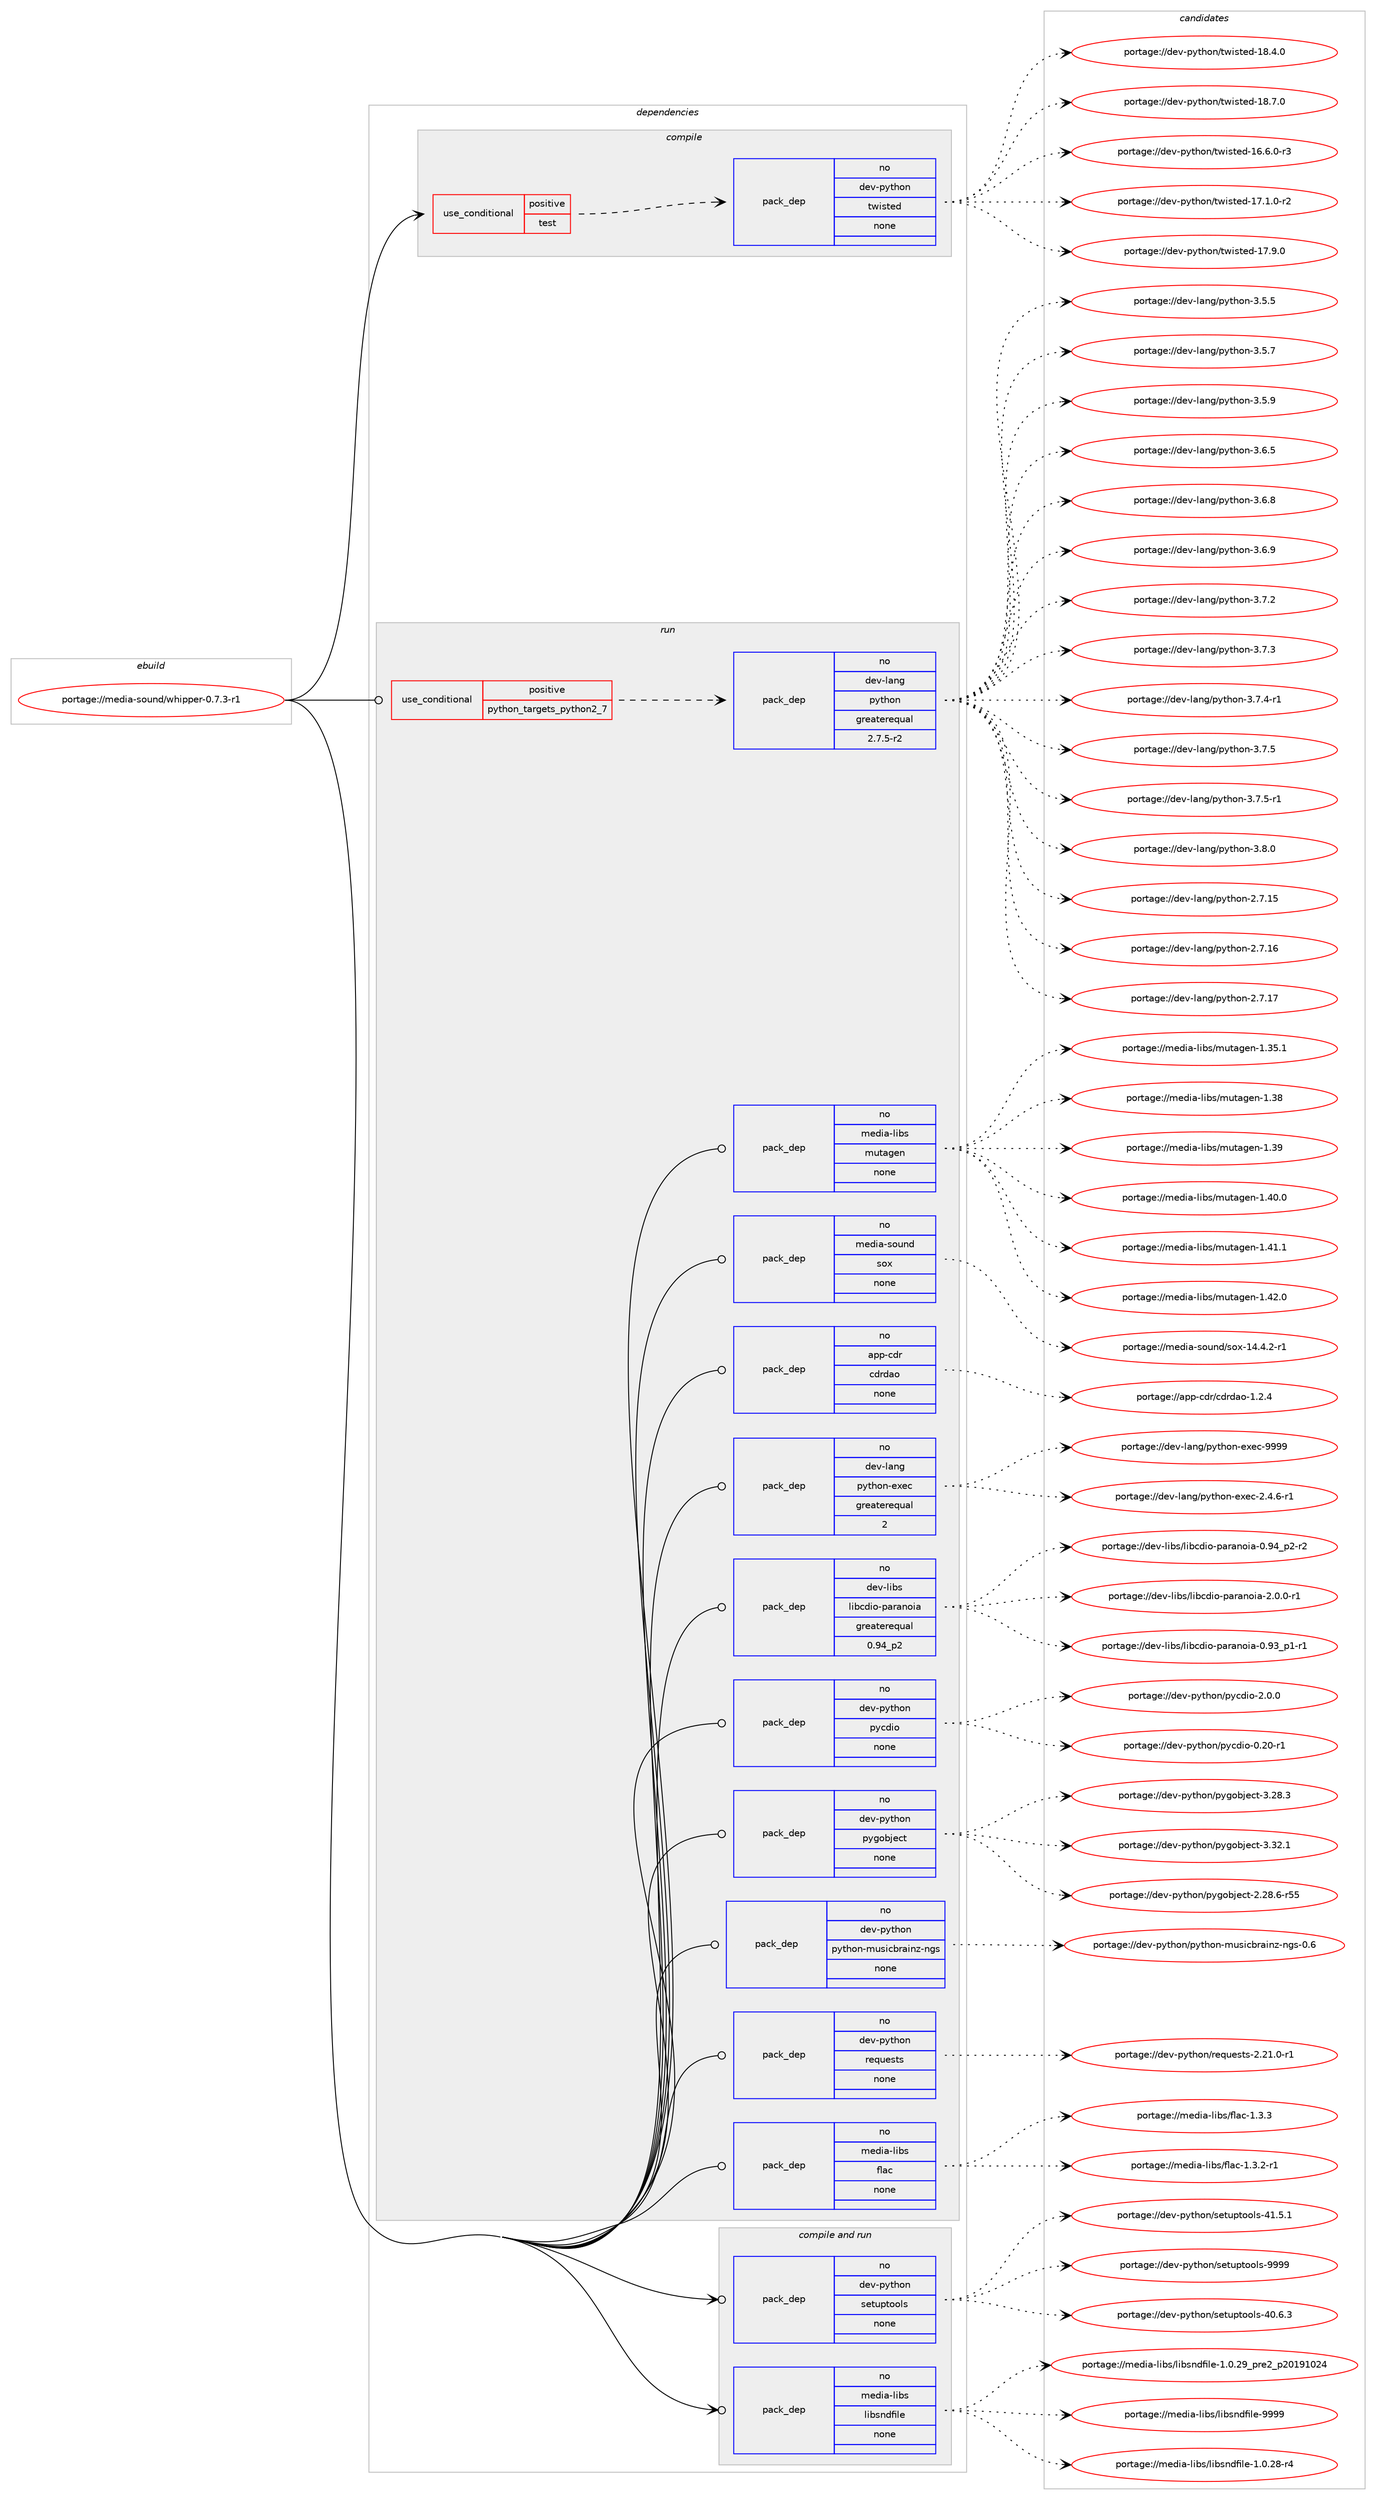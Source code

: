 digraph prolog {

# *************
# Graph options
# *************

newrank=true;
concentrate=true;
compound=true;
graph [rankdir=LR,fontname=Helvetica,fontsize=10,ranksep=1.5];#, ranksep=2.5, nodesep=0.2];
edge  [arrowhead=vee];
node  [fontname=Helvetica,fontsize=10];

# **********
# The ebuild
# **********

subgraph cluster_leftcol {
color=gray;
rank=same;
label=<<i>ebuild</i>>;
id [label="portage://media-sound/whipper-0.7.3-r1", color=red, width=4, href="../media-sound/whipper-0.7.3-r1.svg"];
}

# ****************
# The dependencies
# ****************

subgraph cluster_midcol {
color=gray;
label=<<i>dependencies</i>>;
subgraph cluster_compile {
fillcolor="#eeeeee";
style=filled;
label=<<i>compile</i>>;
subgraph cond83742 {
dependency337124 [label=<<TABLE BORDER="0" CELLBORDER="1" CELLSPACING="0" CELLPADDING="4"><TR><TD ROWSPAN="3" CELLPADDING="10">use_conditional</TD></TR><TR><TD>positive</TD></TR><TR><TD>test</TD></TR></TABLE>>, shape=none, color=red];
subgraph pack247839 {
dependency337125 [label=<<TABLE BORDER="0" CELLBORDER="1" CELLSPACING="0" CELLPADDING="4" WIDTH="220"><TR><TD ROWSPAN="6" CELLPADDING="30">pack_dep</TD></TR><TR><TD WIDTH="110">no</TD></TR><TR><TD>dev-python</TD></TR><TR><TD>twisted</TD></TR><TR><TD>none</TD></TR><TR><TD></TD></TR></TABLE>>, shape=none, color=blue];
}
dependency337124:e -> dependency337125:w [weight=20,style="dashed",arrowhead="vee"];
}
id:e -> dependency337124:w [weight=20,style="solid",arrowhead="vee"];
}
subgraph cluster_compileandrun {
fillcolor="#eeeeee";
style=filled;
label=<<i>compile and run</i>>;
subgraph pack247840 {
dependency337126 [label=<<TABLE BORDER="0" CELLBORDER="1" CELLSPACING="0" CELLPADDING="4" WIDTH="220"><TR><TD ROWSPAN="6" CELLPADDING="30">pack_dep</TD></TR><TR><TD WIDTH="110">no</TD></TR><TR><TD>dev-python</TD></TR><TR><TD>setuptools</TD></TR><TR><TD>none</TD></TR><TR><TD></TD></TR></TABLE>>, shape=none, color=blue];
}
id:e -> dependency337126:w [weight=20,style="solid",arrowhead="odotvee"];
subgraph pack247841 {
dependency337127 [label=<<TABLE BORDER="0" CELLBORDER="1" CELLSPACING="0" CELLPADDING="4" WIDTH="220"><TR><TD ROWSPAN="6" CELLPADDING="30">pack_dep</TD></TR><TR><TD WIDTH="110">no</TD></TR><TR><TD>media-libs</TD></TR><TR><TD>libsndfile</TD></TR><TR><TD>none</TD></TR><TR><TD></TD></TR></TABLE>>, shape=none, color=blue];
}
id:e -> dependency337127:w [weight=20,style="solid",arrowhead="odotvee"];
}
subgraph cluster_run {
fillcolor="#eeeeee";
style=filled;
label=<<i>run</i>>;
subgraph cond83743 {
dependency337128 [label=<<TABLE BORDER="0" CELLBORDER="1" CELLSPACING="0" CELLPADDING="4"><TR><TD ROWSPAN="3" CELLPADDING="10">use_conditional</TD></TR><TR><TD>positive</TD></TR><TR><TD>python_targets_python2_7</TD></TR></TABLE>>, shape=none, color=red];
subgraph pack247842 {
dependency337129 [label=<<TABLE BORDER="0" CELLBORDER="1" CELLSPACING="0" CELLPADDING="4" WIDTH="220"><TR><TD ROWSPAN="6" CELLPADDING="30">pack_dep</TD></TR><TR><TD WIDTH="110">no</TD></TR><TR><TD>dev-lang</TD></TR><TR><TD>python</TD></TR><TR><TD>greaterequal</TD></TR><TR><TD>2.7.5-r2</TD></TR></TABLE>>, shape=none, color=blue];
}
dependency337128:e -> dependency337129:w [weight=20,style="dashed",arrowhead="vee"];
}
id:e -> dependency337128:w [weight=20,style="solid",arrowhead="odot"];
subgraph pack247843 {
dependency337130 [label=<<TABLE BORDER="0" CELLBORDER="1" CELLSPACING="0" CELLPADDING="4" WIDTH="220"><TR><TD ROWSPAN="6" CELLPADDING="30">pack_dep</TD></TR><TR><TD WIDTH="110">no</TD></TR><TR><TD>app-cdr</TD></TR><TR><TD>cdrdao</TD></TR><TR><TD>none</TD></TR><TR><TD></TD></TR></TABLE>>, shape=none, color=blue];
}
id:e -> dependency337130:w [weight=20,style="solid",arrowhead="odot"];
subgraph pack247844 {
dependency337131 [label=<<TABLE BORDER="0" CELLBORDER="1" CELLSPACING="0" CELLPADDING="4" WIDTH="220"><TR><TD ROWSPAN="6" CELLPADDING="30">pack_dep</TD></TR><TR><TD WIDTH="110">no</TD></TR><TR><TD>dev-lang</TD></TR><TR><TD>python-exec</TD></TR><TR><TD>greaterequal</TD></TR><TR><TD>2</TD></TR></TABLE>>, shape=none, color=blue];
}
id:e -> dependency337131:w [weight=20,style="solid",arrowhead="odot"];
subgraph pack247845 {
dependency337132 [label=<<TABLE BORDER="0" CELLBORDER="1" CELLSPACING="0" CELLPADDING="4" WIDTH="220"><TR><TD ROWSPAN="6" CELLPADDING="30">pack_dep</TD></TR><TR><TD WIDTH="110">no</TD></TR><TR><TD>dev-libs</TD></TR><TR><TD>libcdio-paranoia</TD></TR><TR><TD>greaterequal</TD></TR><TR><TD>0.94_p2</TD></TR></TABLE>>, shape=none, color=blue];
}
id:e -> dependency337132:w [weight=20,style="solid",arrowhead="odot"];
subgraph pack247846 {
dependency337133 [label=<<TABLE BORDER="0" CELLBORDER="1" CELLSPACING="0" CELLPADDING="4" WIDTH="220"><TR><TD ROWSPAN="6" CELLPADDING="30">pack_dep</TD></TR><TR><TD WIDTH="110">no</TD></TR><TR><TD>dev-python</TD></TR><TR><TD>pycdio</TD></TR><TR><TD>none</TD></TR><TR><TD></TD></TR></TABLE>>, shape=none, color=blue];
}
id:e -> dependency337133:w [weight=20,style="solid",arrowhead="odot"];
subgraph pack247847 {
dependency337134 [label=<<TABLE BORDER="0" CELLBORDER="1" CELLSPACING="0" CELLPADDING="4" WIDTH="220"><TR><TD ROWSPAN="6" CELLPADDING="30">pack_dep</TD></TR><TR><TD WIDTH="110">no</TD></TR><TR><TD>dev-python</TD></TR><TR><TD>pygobject</TD></TR><TR><TD>none</TD></TR><TR><TD></TD></TR></TABLE>>, shape=none, color=blue];
}
id:e -> dependency337134:w [weight=20,style="solid",arrowhead="odot"];
subgraph pack247848 {
dependency337135 [label=<<TABLE BORDER="0" CELLBORDER="1" CELLSPACING="0" CELLPADDING="4" WIDTH="220"><TR><TD ROWSPAN="6" CELLPADDING="30">pack_dep</TD></TR><TR><TD WIDTH="110">no</TD></TR><TR><TD>dev-python</TD></TR><TR><TD>python-musicbrainz-ngs</TD></TR><TR><TD>none</TD></TR><TR><TD></TD></TR></TABLE>>, shape=none, color=blue];
}
id:e -> dependency337135:w [weight=20,style="solid",arrowhead="odot"];
subgraph pack247849 {
dependency337136 [label=<<TABLE BORDER="0" CELLBORDER="1" CELLSPACING="0" CELLPADDING="4" WIDTH="220"><TR><TD ROWSPAN="6" CELLPADDING="30">pack_dep</TD></TR><TR><TD WIDTH="110">no</TD></TR><TR><TD>dev-python</TD></TR><TR><TD>requests</TD></TR><TR><TD>none</TD></TR><TR><TD></TD></TR></TABLE>>, shape=none, color=blue];
}
id:e -> dependency337136:w [weight=20,style="solid",arrowhead="odot"];
subgraph pack247850 {
dependency337137 [label=<<TABLE BORDER="0" CELLBORDER="1" CELLSPACING="0" CELLPADDING="4" WIDTH="220"><TR><TD ROWSPAN="6" CELLPADDING="30">pack_dep</TD></TR><TR><TD WIDTH="110">no</TD></TR><TR><TD>media-libs</TD></TR><TR><TD>flac</TD></TR><TR><TD>none</TD></TR><TR><TD></TD></TR></TABLE>>, shape=none, color=blue];
}
id:e -> dependency337137:w [weight=20,style="solid",arrowhead="odot"];
subgraph pack247851 {
dependency337138 [label=<<TABLE BORDER="0" CELLBORDER="1" CELLSPACING="0" CELLPADDING="4" WIDTH="220"><TR><TD ROWSPAN="6" CELLPADDING="30">pack_dep</TD></TR><TR><TD WIDTH="110">no</TD></TR><TR><TD>media-libs</TD></TR><TR><TD>mutagen</TD></TR><TR><TD>none</TD></TR><TR><TD></TD></TR></TABLE>>, shape=none, color=blue];
}
id:e -> dependency337138:w [weight=20,style="solid",arrowhead="odot"];
subgraph pack247852 {
dependency337139 [label=<<TABLE BORDER="0" CELLBORDER="1" CELLSPACING="0" CELLPADDING="4" WIDTH="220"><TR><TD ROWSPAN="6" CELLPADDING="30">pack_dep</TD></TR><TR><TD WIDTH="110">no</TD></TR><TR><TD>media-sound</TD></TR><TR><TD>sox</TD></TR><TR><TD>none</TD></TR><TR><TD></TD></TR></TABLE>>, shape=none, color=blue];
}
id:e -> dependency337139:w [weight=20,style="solid",arrowhead="odot"];
}
}

# **************
# The candidates
# **************

subgraph cluster_choices {
rank=same;
color=gray;
label=<<i>candidates</i>>;

subgraph choice247839 {
color=black;
nodesep=1;
choiceportage1001011184511212111610411111047116119105115116101100454954465446484511451 [label="portage://dev-python/twisted-16.6.0-r3", color=red, width=4,href="../dev-python/twisted-16.6.0-r3.svg"];
choiceportage1001011184511212111610411111047116119105115116101100454955464946484511450 [label="portage://dev-python/twisted-17.1.0-r2", color=red, width=4,href="../dev-python/twisted-17.1.0-r2.svg"];
choiceportage100101118451121211161041111104711611910511511610110045495546574648 [label="portage://dev-python/twisted-17.9.0", color=red, width=4,href="../dev-python/twisted-17.9.0.svg"];
choiceportage100101118451121211161041111104711611910511511610110045495646524648 [label="portage://dev-python/twisted-18.4.0", color=red, width=4,href="../dev-python/twisted-18.4.0.svg"];
choiceportage100101118451121211161041111104711611910511511610110045495646554648 [label="portage://dev-python/twisted-18.7.0", color=red, width=4,href="../dev-python/twisted-18.7.0.svg"];
dependency337125:e -> choiceportage1001011184511212111610411111047116119105115116101100454954465446484511451:w [style=dotted,weight="100"];
dependency337125:e -> choiceportage1001011184511212111610411111047116119105115116101100454955464946484511450:w [style=dotted,weight="100"];
dependency337125:e -> choiceportage100101118451121211161041111104711611910511511610110045495546574648:w [style=dotted,weight="100"];
dependency337125:e -> choiceportage100101118451121211161041111104711611910511511610110045495646524648:w [style=dotted,weight="100"];
dependency337125:e -> choiceportage100101118451121211161041111104711611910511511610110045495646554648:w [style=dotted,weight="100"];
}
subgraph choice247840 {
color=black;
nodesep=1;
choiceportage100101118451121211161041111104711510111611711211611111110811545524846544651 [label="portage://dev-python/setuptools-40.6.3", color=red, width=4,href="../dev-python/setuptools-40.6.3.svg"];
choiceportage100101118451121211161041111104711510111611711211611111110811545524946534649 [label="portage://dev-python/setuptools-41.5.1", color=red, width=4,href="../dev-python/setuptools-41.5.1.svg"];
choiceportage10010111845112121116104111110471151011161171121161111111081154557575757 [label="portage://dev-python/setuptools-9999", color=red, width=4,href="../dev-python/setuptools-9999.svg"];
dependency337126:e -> choiceportage100101118451121211161041111104711510111611711211611111110811545524846544651:w [style=dotted,weight="100"];
dependency337126:e -> choiceportage100101118451121211161041111104711510111611711211611111110811545524946534649:w [style=dotted,weight="100"];
dependency337126:e -> choiceportage10010111845112121116104111110471151011161171121161111111081154557575757:w [style=dotted,weight="100"];
}
subgraph choice247841 {
color=black;
nodesep=1;
choiceportage1091011001059745108105981154710810598115110100102105108101454946484650564511452 [label="portage://media-libs/libsndfile-1.0.28-r4", color=red, width=4,href="../media-libs/libsndfile-1.0.28-r4.svg"];
choiceportage1091011001059745108105981154710810598115110100102105108101454946484650579511211410150951125048495749485052 [label="portage://media-libs/libsndfile-1.0.29_pre2_p20191024", color=red, width=4,href="../media-libs/libsndfile-1.0.29_pre2_p20191024.svg"];
choiceportage10910110010597451081059811547108105981151101001021051081014557575757 [label="portage://media-libs/libsndfile-9999", color=red, width=4,href="../media-libs/libsndfile-9999.svg"];
dependency337127:e -> choiceportage1091011001059745108105981154710810598115110100102105108101454946484650564511452:w [style=dotted,weight="100"];
dependency337127:e -> choiceportage1091011001059745108105981154710810598115110100102105108101454946484650579511211410150951125048495749485052:w [style=dotted,weight="100"];
dependency337127:e -> choiceportage10910110010597451081059811547108105981151101001021051081014557575757:w [style=dotted,weight="100"];
}
subgraph choice247842 {
color=black;
nodesep=1;
choiceportage10010111845108971101034711212111610411111045504655464953 [label="portage://dev-lang/python-2.7.15", color=red, width=4,href="../dev-lang/python-2.7.15.svg"];
choiceportage10010111845108971101034711212111610411111045504655464954 [label="portage://dev-lang/python-2.7.16", color=red, width=4,href="../dev-lang/python-2.7.16.svg"];
choiceportage10010111845108971101034711212111610411111045504655464955 [label="portage://dev-lang/python-2.7.17", color=red, width=4,href="../dev-lang/python-2.7.17.svg"];
choiceportage100101118451089711010347112121116104111110455146534653 [label="portage://dev-lang/python-3.5.5", color=red, width=4,href="../dev-lang/python-3.5.5.svg"];
choiceportage100101118451089711010347112121116104111110455146534655 [label="portage://dev-lang/python-3.5.7", color=red, width=4,href="../dev-lang/python-3.5.7.svg"];
choiceportage100101118451089711010347112121116104111110455146534657 [label="portage://dev-lang/python-3.5.9", color=red, width=4,href="../dev-lang/python-3.5.9.svg"];
choiceportage100101118451089711010347112121116104111110455146544653 [label="portage://dev-lang/python-3.6.5", color=red, width=4,href="../dev-lang/python-3.6.5.svg"];
choiceportage100101118451089711010347112121116104111110455146544656 [label="portage://dev-lang/python-3.6.8", color=red, width=4,href="../dev-lang/python-3.6.8.svg"];
choiceportage100101118451089711010347112121116104111110455146544657 [label="portage://dev-lang/python-3.6.9", color=red, width=4,href="../dev-lang/python-3.6.9.svg"];
choiceportage100101118451089711010347112121116104111110455146554650 [label="portage://dev-lang/python-3.7.2", color=red, width=4,href="../dev-lang/python-3.7.2.svg"];
choiceportage100101118451089711010347112121116104111110455146554651 [label="portage://dev-lang/python-3.7.3", color=red, width=4,href="../dev-lang/python-3.7.3.svg"];
choiceportage1001011184510897110103471121211161041111104551465546524511449 [label="portage://dev-lang/python-3.7.4-r1", color=red, width=4,href="../dev-lang/python-3.7.4-r1.svg"];
choiceportage100101118451089711010347112121116104111110455146554653 [label="portage://dev-lang/python-3.7.5", color=red, width=4,href="../dev-lang/python-3.7.5.svg"];
choiceportage1001011184510897110103471121211161041111104551465546534511449 [label="portage://dev-lang/python-3.7.5-r1", color=red, width=4,href="../dev-lang/python-3.7.5-r1.svg"];
choiceportage100101118451089711010347112121116104111110455146564648 [label="portage://dev-lang/python-3.8.0", color=red, width=4,href="../dev-lang/python-3.8.0.svg"];
dependency337129:e -> choiceportage10010111845108971101034711212111610411111045504655464953:w [style=dotted,weight="100"];
dependency337129:e -> choiceportage10010111845108971101034711212111610411111045504655464954:w [style=dotted,weight="100"];
dependency337129:e -> choiceportage10010111845108971101034711212111610411111045504655464955:w [style=dotted,weight="100"];
dependency337129:e -> choiceportage100101118451089711010347112121116104111110455146534653:w [style=dotted,weight="100"];
dependency337129:e -> choiceportage100101118451089711010347112121116104111110455146534655:w [style=dotted,weight="100"];
dependency337129:e -> choiceportage100101118451089711010347112121116104111110455146534657:w [style=dotted,weight="100"];
dependency337129:e -> choiceportage100101118451089711010347112121116104111110455146544653:w [style=dotted,weight="100"];
dependency337129:e -> choiceportage100101118451089711010347112121116104111110455146544656:w [style=dotted,weight="100"];
dependency337129:e -> choiceportage100101118451089711010347112121116104111110455146544657:w [style=dotted,weight="100"];
dependency337129:e -> choiceportage100101118451089711010347112121116104111110455146554650:w [style=dotted,weight="100"];
dependency337129:e -> choiceportage100101118451089711010347112121116104111110455146554651:w [style=dotted,weight="100"];
dependency337129:e -> choiceportage1001011184510897110103471121211161041111104551465546524511449:w [style=dotted,weight="100"];
dependency337129:e -> choiceportage100101118451089711010347112121116104111110455146554653:w [style=dotted,weight="100"];
dependency337129:e -> choiceportage1001011184510897110103471121211161041111104551465546534511449:w [style=dotted,weight="100"];
dependency337129:e -> choiceportage100101118451089711010347112121116104111110455146564648:w [style=dotted,weight="100"];
}
subgraph choice247843 {
color=black;
nodesep=1;
choiceportage971121124599100114479910011410097111454946504652 [label="portage://app-cdr/cdrdao-1.2.4", color=red, width=4,href="../app-cdr/cdrdao-1.2.4.svg"];
dependency337130:e -> choiceportage971121124599100114479910011410097111454946504652:w [style=dotted,weight="100"];
}
subgraph choice247844 {
color=black;
nodesep=1;
choiceportage10010111845108971101034711212111610411111045101120101994550465246544511449 [label="portage://dev-lang/python-exec-2.4.6-r1", color=red, width=4,href="../dev-lang/python-exec-2.4.6-r1.svg"];
choiceportage10010111845108971101034711212111610411111045101120101994557575757 [label="portage://dev-lang/python-exec-9999", color=red, width=4,href="../dev-lang/python-exec-9999.svg"];
dependency337131:e -> choiceportage10010111845108971101034711212111610411111045101120101994550465246544511449:w [style=dotted,weight="100"];
dependency337131:e -> choiceportage10010111845108971101034711212111610411111045101120101994557575757:w [style=dotted,weight="100"];
}
subgraph choice247845 {
color=black;
nodesep=1;
choiceportage100101118451081059811547108105989910010511145112971149711011110597454846575195112494511449 [label="portage://dev-libs/libcdio-paranoia-0.93_p1-r1", color=red, width=4,href="../dev-libs/libcdio-paranoia-0.93_p1-r1.svg"];
choiceportage100101118451081059811547108105989910010511145112971149711011110597454846575295112504511450 [label="portage://dev-libs/libcdio-paranoia-0.94_p2-r2", color=red, width=4,href="../dev-libs/libcdio-paranoia-0.94_p2-r2.svg"];
choiceportage1001011184510810598115471081059899100105111451129711497110111105974550464846484511449 [label="portage://dev-libs/libcdio-paranoia-2.0.0-r1", color=red, width=4,href="../dev-libs/libcdio-paranoia-2.0.0-r1.svg"];
dependency337132:e -> choiceportage100101118451081059811547108105989910010511145112971149711011110597454846575195112494511449:w [style=dotted,weight="100"];
dependency337132:e -> choiceportage100101118451081059811547108105989910010511145112971149711011110597454846575295112504511450:w [style=dotted,weight="100"];
dependency337132:e -> choiceportage1001011184510810598115471081059899100105111451129711497110111105974550464846484511449:w [style=dotted,weight="100"];
}
subgraph choice247846 {
color=black;
nodesep=1;
choiceportage10010111845112121116104111110471121219910010511145484650484511449 [label="portage://dev-python/pycdio-0.20-r1", color=red, width=4,href="../dev-python/pycdio-0.20-r1.svg"];
choiceportage100101118451121211161041111104711212199100105111455046484648 [label="portage://dev-python/pycdio-2.0.0", color=red, width=4,href="../dev-python/pycdio-2.0.0.svg"];
dependency337133:e -> choiceportage10010111845112121116104111110471121219910010511145484650484511449:w [style=dotted,weight="100"];
dependency337133:e -> choiceportage100101118451121211161041111104711212199100105111455046484648:w [style=dotted,weight="100"];
}
subgraph choice247847 {
color=black;
nodesep=1;
choiceportage1001011184511212111610411111047112121103111981061019911645504650564654451145353 [label="portage://dev-python/pygobject-2.28.6-r55", color=red, width=4,href="../dev-python/pygobject-2.28.6-r55.svg"];
choiceportage1001011184511212111610411111047112121103111981061019911645514650564651 [label="portage://dev-python/pygobject-3.28.3", color=red, width=4,href="../dev-python/pygobject-3.28.3.svg"];
choiceportage1001011184511212111610411111047112121103111981061019911645514651504649 [label="portage://dev-python/pygobject-3.32.1", color=red, width=4,href="../dev-python/pygobject-3.32.1.svg"];
dependency337134:e -> choiceportage1001011184511212111610411111047112121103111981061019911645504650564654451145353:w [style=dotted,weight="100"];
dependency337134:e -> choiceportage1001011184511212111610411111047112121103111981061019911645514650564651:w [style=dotted,weight="100"];
dependency337134:e -> choiceportage1001011184511212111610411111047112121103111981061019911645514651504649:w [style=dotted,weight="100"];
}
subgraph choice247848 {
color=black;
nodesep=1;
choiceportage1001011184511212111610411111047112121116104111110451091171151059998114971051101224511010311545484654 [label="portage://dev-python/python-musicbrainz-ngs-0.6", color=red, width=4,href="../dev-python/python-musicbrainz-ngs-0.6.svg"];
dependency337135:e -> choiceportage1001011184511212111610411111047112121116104111110451091171151059998114971051101224511010311545484654:w [style=dotted,weight="100"];
}
subgraph choice247849 {
color=black;
nodesep=1;
choiceportage1001011184511212111610411111047114101113117101115116115455046504946484511449 [label="portage://dev-python/requests-2.21.0-r1", color=red, width=4,href="../dev-python/requests-2.21.0-r1.svg"];
dependency337136:e -> choiceportage1001011184511212111610411111047114101113117101115116115455046504946484511449:w [style=dotted,weight="100"];
}
subgraph choice247850 {
color=black;
nodesep=1;
choiceportage1091011001059745108105981154710210897994549465146504511449 [label="portage://media-libs/flac-1.3.2-r1", color=red, width=4,href="../media-libs/flac-1.3.2-r1.svg"];
choiceportage109101100105974510810598115471021089799454946514651 [label="portage://media-libs/flac-1.3.3", color=red, width=4,href="../media-libs/flac-1.3.3.svg"];
dependency337137:e -> choiceportage1091011001059745108105981154710210897994549465146504511449:w [style=dotted,weight="100"];
dependency337137:e -> choiceportage109101100105974510810598115471021089799454946514651:w [style=dotted,weight="100"];
}
subgraph choice247851 {
color=black;
nodesep=1;
choiceportage109101100105974510810598115471091171169710310111045494651534649 [label="portage://media-libs/mutagen-1.35.1", color=red, width=4,href="../media-libs/mutagen-1.35.1.svg"];
choiceportage10910110010597451081059811547109117116971031011104549465156 [label="portage://media-libs/mutagen-1.38", color=red, width=4,href="../media-libs/mutagen-1.38.svg"];
choiceportage10910110010597451081059811547109117116971031011104549465157 [label="portage://media-libs/mutagen-1.39", color=red, width=4,href="../media-libs/mutagen-1.39.svg"];
choiceportage109101100105974510810598115471091171169710310111045494652484648 [label="portage://media-libs/mutagen-1.40.0", color=red, width=4,href="../media-libs/mutagen-1.40.0.svg"];
choiceportage109101100105974510810598115471091171169710310111045494652494649 [label="portage://media-libs/mutagen-1.41.1", color=red, width=4,href="../media-libs/mutagen-1.41.1.svg"];
choiceportage109101100105974510810598115471091171169710310111045494652504648 [label="portage://media-libs/mutagen-1.42.0", color=red, width=4,href="../media-libs/mutagen-1.42.0.svg"];
dependency337138:e -> choiceportage109101100105974510810598115471091171169710310111045494651534649:w [style=dotted,weight="100"];
dependency337138:e -> choiceportage10910110010597451081059811547109117116971031011104549465156:w [style=dotted,weight="100"];
dependency337138:e -> choiceportage10910110010597451081059811547109117116971031011104549465157:w [style=dotted,weight="100"];
dependency337138:e -> choiceportage109101100105974510810598115471091171169710310111045494652484648:w [style=dotted,weight="100"];
dependency337138:e -> choiceportage109101100105974510810598115471091171169710310111045494652494649:w [style=dotted,weight="100"];
dependency337138:e -> choiceportage109101100105974510810598115471091171169710310111045494652504648:w [style=dotted,weight="100"];
}
subgraph choice247852 {
color=black;
nodesep=1;
choiceportage109101100105974511511111711010047115111120454952465246504511449 [label="portage://media-sound/sox-14.4.2-r1", color=red, width=4,href="../media-sound/sox-14.4.2-r1.svg"];
dependency337139:e -> choiceportage109101100105974511511111711010047115111120454952465246504511449:w [style=dotted,weight="100"];
}
}

}
